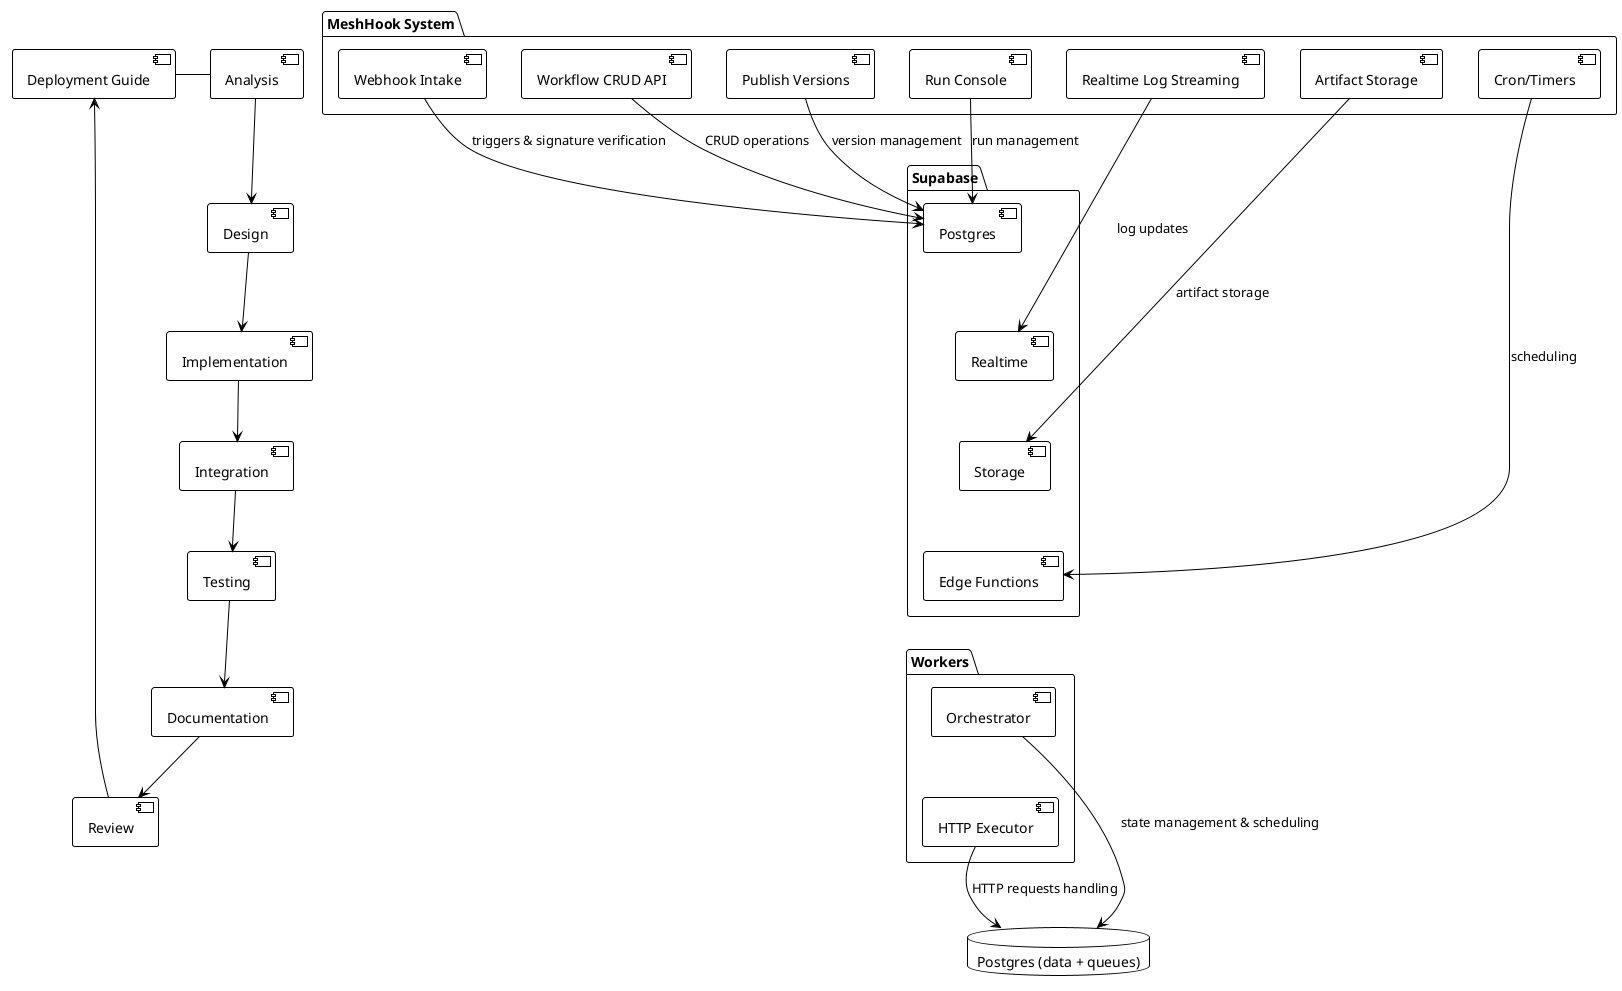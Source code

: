@startuml
!theme plain

package "MeshHook System" {
    [Webhook Intake] as Webhooks
    [Workflow CRUD API] as CRUD
    [Publish Versions] as Publish
    [Run Console] as Console
    [Realtime Log Streaming] as Logs
    [Artifact Storage] as Storage
    [Cron/Timers] as Timers
}

package "Supabase" {
    [Postgres] as DB
    [Realtime] as RealtimeDB
    [Storage] as SupabaseStorage
    [Edge Functions] as Edge
}

package "Workers" {
    [Orchestrator] as Orchestrator
    [HTTP Executor] as Executor
}

database "Postgres (data + queues)" as PostgresData

[Deployment Guide] - [Analysis]
[Analysis] --> [Design]
[Design] --> [Implementation]
[Implementation] --> [Integration]
[Integration] --> [Testing]
[Testing] --> [Documentation]
[Documentation] --> [Review]
[Review] --> [Deployment Guide]

Webhooks --> DB : triggers & signature verification
CRUD --> DB : CRUD operations
Publish --> DB : version management
Console --> DB : run management
Logs --> RealtimeDB : log updates
Storage --> SupabaseStorage : artifact storage
Timers --> Edge : scheduling

Orchestrator --> PostgresData : state management & scheduling
Executor --> PostgresData : HTTP requests handling

DB -[hidden]- RealtimeDB
RealtimeDB -[hidden]- SupabaseStorage
SupabaseStorage -[hidden]- Edge
Edge -[hidden]- Orchestrator
Orchestrator -[hidden]- Executor

@enduml